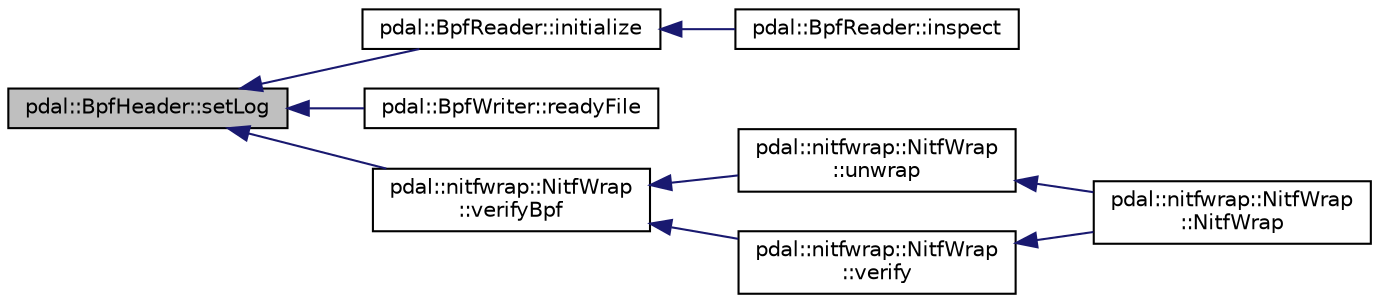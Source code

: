 digraph "pdal::BpfHeader::setLog"
{
  edge [fontname="Helvetica",fontsize="10",labelfontname="Helvetica",labelfontsize="10"];
  node [fontname="Helvetica",fontsize="10",shape=record];
  rankdir="LR";
  Node1 [label="pdal::BpfHeader::setLog",height=0.2,width=0.4,color="black", fillcolor="grey75", style="filled", fontcolor="black"];
  Node1 -> Node2 [dir="back",color="midnightblue",fontsize="10",style="solid",fontname="Helvetica"];
  Node2 [label="pdal::BpfReader::initialize",height=0.2,width=0.4,color="black", fillcolor="white", style="filled",URL="$classpdal_1_1BpfReader.html#ab7dd5387cb7f88c2c5bbbc1d4838be50"];
  Node2 -> Node3 [dir="back",color="midnightblue",fontsize="10",style="solid",fontname="Helvetica"];
  Node3 [label="pdal::BpfReader::inspect",height=0.2,width=0.4,color="black", fillcolor="white", style="filled",URL="$classpdal_1_1BpfReader.html#accb0283f384ad927abc5f37881be748c"];
  Node1 -> Node4 [dir="back",color="midnightblue",fontsize="10",style="solid",fontname="Helvetica"];
  Node4 [label="pdal::BpfWriter::readyFile",height=0.2,width=0.4,color="black", fillcolor="white", style="filled",URL="$classpdal_1_1BpfWriter.html#a4d02d7d6a8639c21605d5548bb463d71"];
  Node1 -> Node5 [dir="back",color="midnightblue",fontsize="10",style="solid",fontname="Helvetica"];
  Node5 [label="pdal::nitfwrap::NitfWrap\l::verifyBpf",height=0.2,width=0.4,color="black", fillcolor="white", style="filled",URL="$classpdal_1_1nitfwrap_1_1NitfWrap.html#aafa26f494da377aa5704bf10cc9e3d03"];
  Node5 -> Node6 [dir="back",color="midnightblue",fontsize="10",style="solid",fontname="Helvetica"];
  Node6 [label="pdal::nitfwrap::NitfWrap\l::unwrap",height=0.2,width=0.4,color="black", fillcolor="white", style="filled",URL="$classpdal_1_1nitfwrap_1_1NitfWrap.html#a427c1cc359051aed8f90ec5ba317de89"];
  Node6 -> Node7 [dir="back",color="midnightblue",fontsize="10",style="solid",fontname="Helvetica"];
  Node7 [label="pdal::nitfwrap::NitfWrap\l::NitfWrap",height=0.2,width=0.4,color="black", fillcolor="white", style="filled",URL="$classpdal_1_1nitfwrap_1_1NitfWrap.html#a507defc6c08af645c161ee875c58374a"];
  Node5 -> Node8 [dir="back",color="midnightblue",fontsize="10",style="solid",fontname="Helvetica"];
  Node8 [label="pdal::nitfwrap::NitfWrap\l::verify",height=0.2,width=0.4,color="black", fillcolor="white", style="filled",URL="$classpdal_1_1nitfwrap_1_1NitfWrap.html#aba62e4c086a16ff4d1a3b1c014dbbcc4"];
  Node8 -> Node7 [dir="back",color="midnightblue",fontsize="10",style="solid",fontname="Helvetica"];
}
